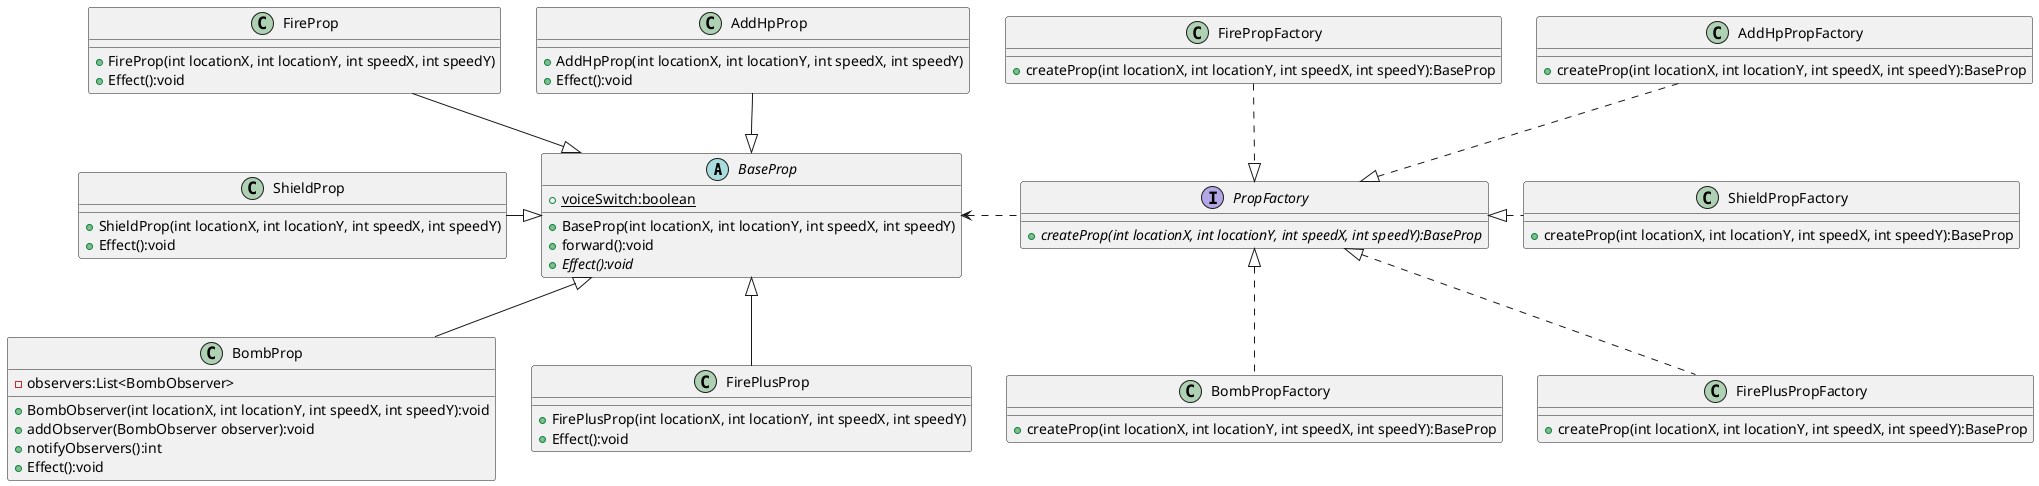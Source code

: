 @startuml
'https://plantuml.com/class-diagram

abstract class BaseProp{
    + {static} voiceSwitch:boolean
    + BaseProp(int locationX, int locationY, int speedX, int speedY)
    + forward():void
    + {abstract} Effect():void
}


class AddHpProp{
    + AddHpProp(int locationX, int locationY, int speedX, int speedY)
    + Effect():void
}

class BombProp{
    - observers:List<BombObserver>
    + BombObserver(int locationX, int locationY, int speedX, int speedY):void
    + addObserver(BombObserver observer):void
    + notifyObservers():int
    + Effect():void
}

class FireProp{
    + FireProp(int locationX, int locationY, int speedX, int speedY)
    + Effect():void
}
class FirePlusProp{
    + FirePlusProp(int locationX, int locationY, int speedX, int speedY)
    + Effect():void
}

class ShieldProp{
    + ShieldProp(int locationX, int locationY, int speedX, int speedY)
    + Effect():void
}

BaseProp <|-up- AddHpProp
BaseProp <|-down- BombProp
BaseProp <|-up- FireProp
BaseProp <|-down- FirePlusProp
BaseProp <|-left- ShieldProp

interface PropFactory
{
    + {abstract} createProp(int locationX, int locationY, int speedX, int speedY):BaseProp
}

class AddHpPropFactory
{
    + createProp(int locationX, int locationY, int speedX, int speedY):BaseProp
}
class BombPropFactory
{
    + createProp(int locationX, int locationY, int speedX, int speedY):BaseProp
}
class FirePropFactory
{
    + createProp(int locationX, int locationY, int speedX, int speedY):BaseProp
}
class FirePlusPropFactory
{
    + createProp(int locationX, int locationY, int speedX, int speedY):BaseProp
}
class ShieldPropFactory
{
    + createProp(int locationX, int locationY, int speedX, int speedY):BaseProp
}

PropFactory <|.up. AddHpPropFactory
PropFactory <|.down. BombPropFactory
PropFactory <|.up. FirePropFactory
PropFactory <|.down. FirePlusPropFactory
PropFactory <|.right. ShieldPropFactory

PropFactory .left.> BaseProp

'AddHpPropFactory ..> AddHpProp
'BombPropFactory ..> BombProp
'FirePropFactory ..> FireProp
@enduml